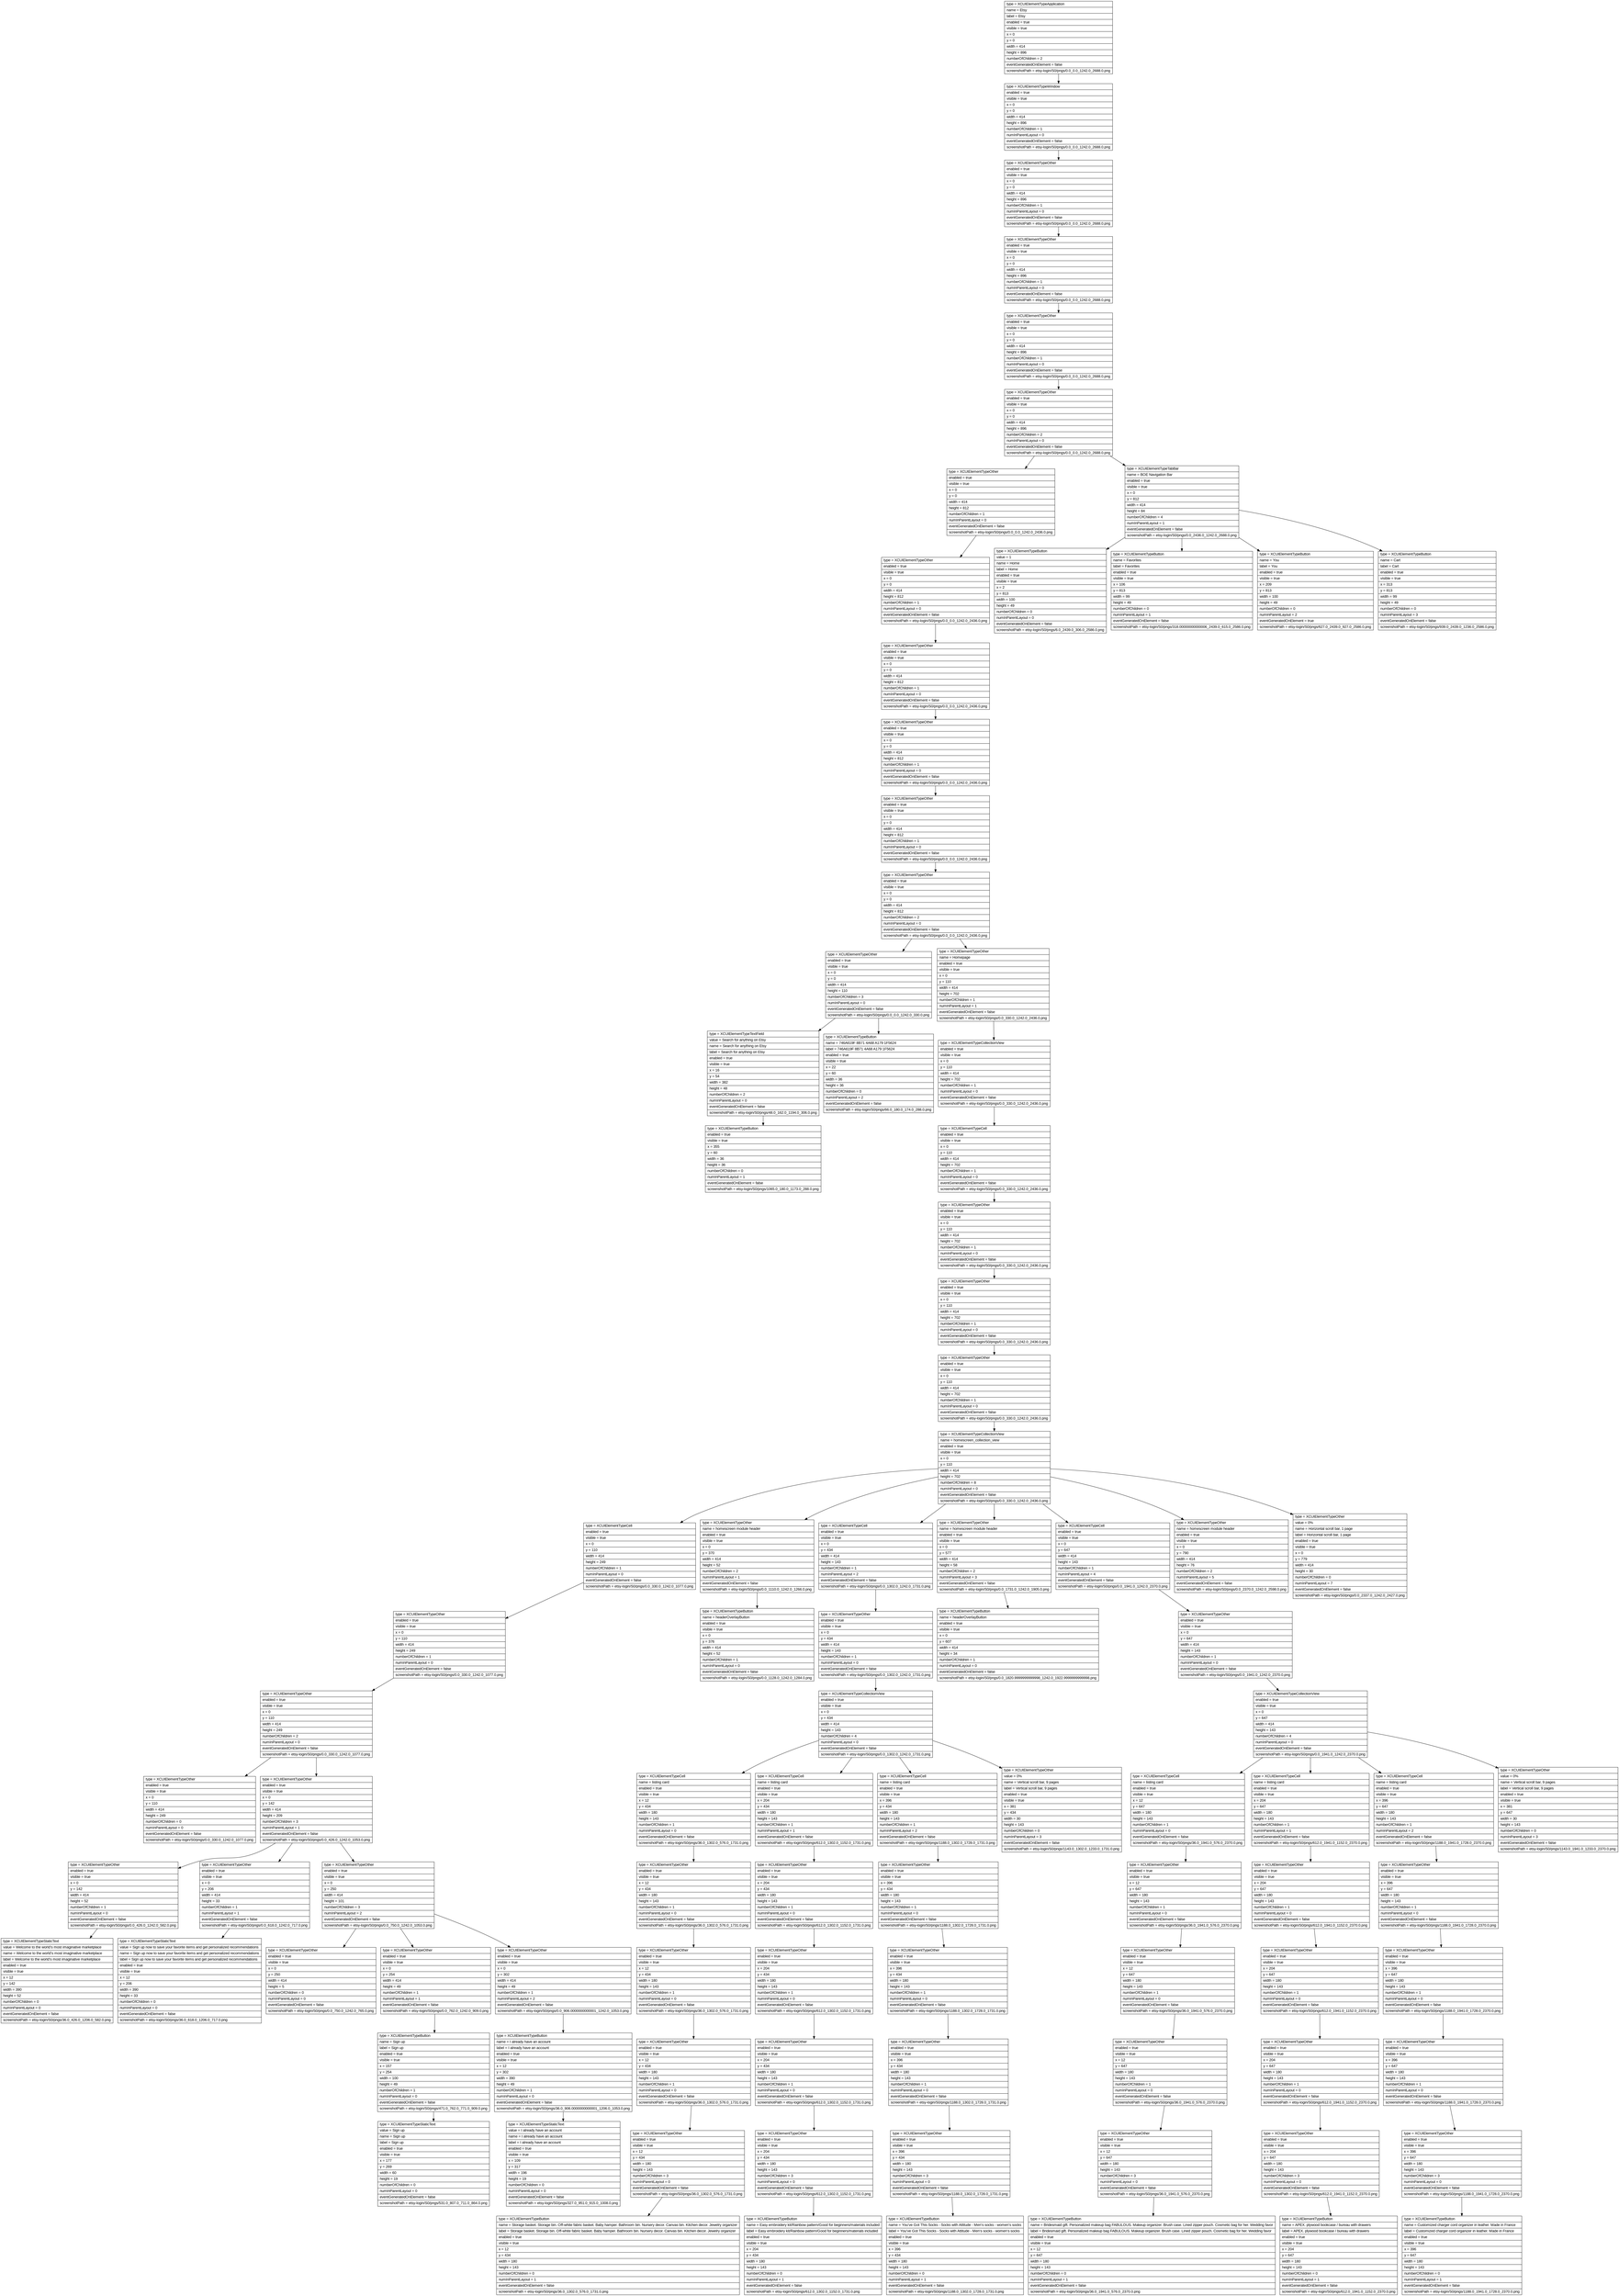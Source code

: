 digraph Layout {

	node [shape=record fontname=Arial];

	0	[label="{type = XCUIElementTypeApplication\l|name = Etsy\l|label = Etsy\l|enabled = true\l|visible = true\l|x = 0\l|y = 0\l|width = 414\l|height = 896\l|numberOfChildren = 2\l|eventGeneratedOnElement = false \l|screenshotPath = etsy-login/S0/pngs/0.0_0.0_1242.0_2688.0.png\l}"]
	1	[label="{type = XCUIElementTypeWindow\l|enabled = true\l|visible = true\l|x = 0\l|y = 0\l|width = 414\l|height = 896\l|numberOfChildren = 1\l|numInParentLayout = 0\l|eventGeneratedOnElement = false \l|screenshotPath = etsy-login/S0/pngs/0.0_0.0_1242.0_2688.0.png\l}"]
	2	[label="{type = XCUIElementTypeOther\l|enabled = true\l|visible = true\l|x = 0\l|y = 0\l|width = 414\l|height = 896\l|numberOfChildren = 1\l|numInParentLayout = 0\l|eventGeneratedOnElement = false \l|screenshotPath = etsy-login/S0/pngs/0.0_0.0_1242.0_2688.0.png\l}"]
	3	[label="{type = XCUIElementTypeOther\l|enabled = true\l|visible = true\l|x = 0\l|y = 0\l|width = 414\l|height = 896\l|numberOfChildren = 1\l|numInParentLayout = 0\l|eventGeneratedOnElement = false \l|screenshotPath = etsy-login/S0/pngs/0.0_0.0_1242.0_2688.0.png\l}"]
	4	[label="{type = XCUIElementTypeOther\l|enabled = true\l|visible = true\l|x = 0\l|y = 0\l|width = 414\l|height = 896\l|numberOfChildren = 1\l|numInParentLayout = 0\l|eventGeneratedOnElement = false \l|screenshotPath = etsy-login/S0/pngs/0.0_0.0_1242.0_2688.0.png\l}"]
	5	[label="{type = XCUIElementTypeOther\l|enabled = true\l|visible = true\l|x = 0\l|y = 0\l|width = 414\l|height = 896\l|numberOfChildren = 2\l|numInParentLayout = 0\l|eventGeneratedOnElement = false \l|screenshotPath = etsy-login/S0/pngs/0.0_0.0_1242.0_2688.0.png\l}"]
	6	[label="{type = XCUIElementTypeOther\l|enabled = true\l|visible = true\l|x = 0\l|y = 0\l|width = 414\l|height = 812\l|numberOfChildren = 1\l|numInParentLayout = 0\l|eventGeneratedOnElement = false \l|screenshotPath = etsy-login/S0/pngs/0.0_0.0_1242.0_2436.0.png\l}"]
	7	[label="{type = XCUIElementTypeTabBar\l|name = BOE Navigation Bar\l|enabled = true\l|visible = true\l|x = 0\l|y = 812\l|width = 414\l|height = 84\l|numberOfChildren = 4\l|numInParentLayout = 1\l|eventGeneratedOnElement = false \l|screenshotPath = etsy-login/S0/pngs/0.0_2436.0_1242.0_2688.0.png\l}"]
	8	[label="{type = XCUIElementTypeOther\l|enabled = true\l|visible = true\l|x = 0\l|y = 0\l|width = 414\l|height = 812\l|numberOfChildren = 1\l|numInParentLayout = 0\l|eventGeneratedOnElement = false \l|screenshotPath = etsy-login/S0/pngs/0.0_0.0_1242.0_2436.0.png\l}"]
	9	[label="{type = XCUIElementTypeButton\l|value = 1\l|name = Home\l|label = Home\l|enabled = true\l|visible = true\l|x = 2\l|y = 813\l|width = 100\l|height = 49\l|numberOfChildren = 0\l|numInParentLayout = 0\l|eventGeneratedOnElement = false \l|screenshotPath = etsy-login/S0/pngs/6.0_2439.0_306.0_2586.0.png\l}"]
	10	[label="{type = XCUIElementTypeButton\l|name = Favorites\l|label = Favorites\l|enabled = true\l|visible = true\l|x = 106\l|y = 813\l|width = 99\l|height = 49\l|numberOfChildren = 0\l|numInParentLayout = 1\l|eventGeneratedOnElement = false \l|screenshotPath = etsy-login/S0/pngs/318.00000000000006_2439.0_615.0_2586.0.png\l}"]
	11	[label="{type = XCUIElementTypeButton\l|name = You\l|label = You\l|enabled = true\l|visible = true\l|x = 209\l|y = 813\l|width = 100\l|height = 49\l|numberOfChildren = 0\l|numInParentLayout = 2\l|eventGeneratedOnElement = true \l|screenshotPath = etsy-login/S0/pngs/627.0_2439.0_927.0_2586.0.png\l}"]
	12	[label="{type = XCUIElementTypeButton\l|name = Cart\l|label = Cart\l|enabled = true\l|visible = true\l|x = 313\l|y = 813\l|width = 99\l|height = 49\l|numberOfChildren = 0\l|numInParentLayout = 3\l|eventGeneratedOnElement = false \l|screenshotPath = etsy-login/S0/pngs/939.0_2439.0_1236.0_2586.0.png\l}"]
	13	[label="{type = XCUIElementTypeOther\l|enabled = true\l|visible = true\l|x = 0\l|y = 0\l|width = 414\l|height = 812\l|numberOfChildren = 1\l|numInParentLayout = 0\l|eventGeneratedOnElement = false \l|screenshotPath = etsy-login/S0/pngs/0.0_0.0_1242.0_2436.0.png\l}"]
	14	[label="{type = XCUIElementTypeOther\l|enabled = true\l|visible = true\l|x = 0\l|y = 0\l|width = 414\l|height = 812\l|numberOfChildren = 1\l|numInParentLayout = 0\l|eventGeneratedOnElement = false \l|screenshotPath = etsy-login/S0/pngs/0.0_0.0_1242.0_2436.0.png\l}"]
	15	[label="{type = XCUIElementTypeOther\l|enabled = true\l|visible = true\l|x = 0\l|y = 0\l|width = 414\l|height = 812\l|numberOfChildren = 1\l|numInParentLayout = 0\l|eventGeneratedOnElement = false \l|screenshotPath = etsy-login/S0/pngs/0.0_0.0_1242.0_2436.0.png\l}"]
	16	[label="{type = XCUIElementTypeOther\l|enabled = true\l|visible = true\l|x = 0\l|y = 0\l|width = 414\l|height = 812\l|numberOfChildren = 2\l|numInParentLayout = 0\l|eventGeneratedOnElement = false \l|screenshotPath = etsy-login/S0/pngs/0.0_0.0_1242.0_2436.0.png\l}"]
	17	[label="{type = XCUIElementTypeOther\l|enabled = true\l|visible = true\l|x = 0\l|y = 0\l|width = 414\l|height = 110\l|numberOfChildren = 3\l|numInParentLayout = 0\l|eventGeneratedOnElement = false \l|screenshotPath = etsy-login/S0/pngs/0.0_0.0_1242.0_330.0.png\l}"]
	18	[label="{type = XCUIElementTypeOther\l|name = Homepage\l|enabled = true\l|visible = true\l|x = 0\l|y = 110\l|width = 414\l|height = 702\l|numberOfChildren = 1\l|numInParentLayout = 1\l|eventGeneratedOnElement = false \l|screenshotPath = etsy-login/S0/pngs/0.0_330.0_1242.0_2436.0.png\l}"]
	19	[label="{type = XCUIElementTypeTextField\l|value = Search for anything on Etsy\l|name = Search for anything on Etsy\l|label = Search for anything on Etsy\l|enabled = true\l|visible = true\l|x = 16\l|y = 54\l|width = 382\l|height = 48\l|numberOfChildren = 2\l|numInParentLayout = 0\l|eventGeneratedOnElement = false \l|screenshotPath = etsy-login/S0/pngs/48.0_162.0_1194.0_306.0.png\l}"]
	20	[label="{type = XCUIElementTypeButton\l|name = 746A619F 8B71 4A68 A179 1F5624\l|label = 746A619F 8B71 4A68 A179 1F5624\l|enabled = true\l|visible = true\l|x = 22\l|y = 60\l|width = 36\l|height = 36\l|numberOfChildren = 0\l|numInParentLayout = 2\l|eventGeneratedOnElement = false \l|screenshotPath = etsy-login/S0/pngs/66.0_180.0_174.0_288.0.png\l}"]
	21	[label="{type = XCUIElementTypeCollectionView\l|enabled = true\l|visible = true\l|x = 0\l|y = 110\l|width = 414\l|height = 702\l|numberOfChildren = 1\l|numInParentLayout = 0\l|eventGeneratedOnElement = false \l|screenshotPath = etsy-login/S0/pngs/0.0_330.0_1242.0_2436.0.png\l}"]
	22	[label="{type = XCUIElementTypeButton\l|enabled = true\l|visible = true\l|x = 355\l|y = 60\l|width = 36\l|height = 36\l|numberOfChildren = 0\l|numInParentLayout = 1\l|eventGeneratedOnElement = false \l|screenshotPath = etsy-login/S0/pngs/1065.0_180.0_1173.0_288.0.png\l}"]
	23	[label="{type = XCUIElementTypeCell\l|enabled = true\l|visible = true\l|x = 0\l|y = 110\l|width = 414\l|height = 702\l|numberOfChildren = 1\l|numInParentLayout = 0\l|eventGeneratedOnElement = false \l|screenshotPath = etsy-login/S0/pngs/0.0_330.0_1242.0_2436.0.png\l}"]
	24	[label="{type = XCUIElementTypeOther\l|enabled = true\l|visible = true\l|x = 0\l|y = 110\l|width = 414\l|height = 702\l|numberOfChildren = 1\l|numInParentLayout = 0\l|eventGeneratedOnElement = false \l|screenshotPath = etsy-login/S0/pngs/0.0_330.0_1242.0_2436.0.png\l}"]
	25	[label="{type = XCUIElementTypeOther\l|enabled = true\l|visible = true\l|x = 0\l|y = 110\l|width = 414\l|height = 702\l|numberOfChildren = 1\l|numInParentLayout = 0\l|eventGeneratedOnElement = false \l|screenshotPath = etsy-login/S0/pngs/0.0_330.0_1242.0_2436.0.png\l}"]
	26	[label="{type = XCUIElementTypeOther\l|enabled = true\l|visible = true\l|x = 0\l|y = 110\l|width = 414\l|height = 702\l|numberOfChildren = 1\l|numInParentLayout = 0\l|eventGeneratedOnElement = false \l|screenshotPath = etsy-login/S0/pngs/0.0_330.0_1242.0_2436.0.png\l}"]
	27	[label="{type = XCUIElementTypeCollectionView\l|name = homescreen_collection_view\l|enabled = true\l|visible = true\l|x = 0\l|y = 110\l|width = 414\l|height = 702\l|numberOfChildren = 8\l|numInParentLayout = 0\l|eventGeneratedOnElement = false \l|screenshotPath = etsy-login/S0/pngs/0.0_330.0_1242.0_2436.0.png\l}"]
	28	[label="{type = XCUIElementTypeCell\l|enabled = true\l|visible = true\l|x = 0\l|y = 110\l|width = 414\l|height = 249\l|numberOfChildren = 1\l|numInParentLayout = 0\l|eventGeneratedOnElement = false \l|screenshotPath = etsy-login/S0/pngs/0.0_330.0_1242.0_1077.0.png\l}"]
	29	[label="{type = XCUIElementTypeOther\l|name = homescreen module header\l|enabled = true\l|visible = true\l|x = 0\l|y = 370\l|width = 414\l|height = 52\l|numberOfChildren = 2\l|numInParentLayout = 1\l|eventGeneratedOnElement = false \l|screenshotPath = etsy-login/S0/pngs/0.0_1110.0_1242.0_1266.0.png\l}"]
	30	[label="{type = XCUIElementTypeCell\l|enabled = true\l|visible = true\l|x = 0\l|y = 434\l|width = 414\l|height = 143\l|numberOfChildren = 1\l|numInParentLayout = 2\l|eventGeneratedOnElement = false \l|screenshotPath = etsy-login/S0/pngs/0.0_1302.0_1242.0_1731.0.png\l}"]
	31	[label="{type = XCUIElementTypeOther\l|name = homescreen module header\l|enabled = true\l|visible = true\l|x = 0\l|y = 577\l|width = 414\l|height = 58\l|numberOfChildren = 2\l|numInParentLayout = 3\l|eventGeneratedOnElement = false \l|screenshotPath = etsy-login/S0/pngs/0.0_1731.0_1242.0_1905.0.png\l}"]
	32	[label="{type = XCUIElementTypeCell\l|enabled = true\l|visible = true\l|x = 0\l|y = 647\l|width = 414\l|height = 143\l|numberOfChildren = 1\l|numInParentLayout = 4\l|eventGeneratedOnElement = false \l|screenshotPath = etsy-login/S0/pngs/0.0_1941.0_1242.0_2370.0.png\l}"]
	33	[label="{type = XCUIElementTypeOther\l|name = homescreen module header\l|enabled = true\l|visible = true\l|x = 0\l|y = 790\l|width = 414\l|height = 76\l|numberOfChildren = 2\l|numInParentLayout = 5\l|eventGeneratedOnElement = false \l|screenshotPath = etsy-login/S0/pngs/0.0_2370.0_1242.0_2598.0.png\l}"]
	34	[label="{type = XCUIElementTypeOther\l|value = 0%\l|name = Horizontal scroll bar, 1 page\l|label = Horizontal scroll bar, 1 page\l|enabled = true\l|visible = true\l|x = 0\l|y = 779\l|width = 414\l|height = 30\l|numberOfChildren = 0\l|numInParentLayout = 7\l|eventGeneratedOnElement = false \l|screenshotPath = etsy-login/S0/pngs/0.0_2337.0_1242.0_2427.0.png\l}"]
	35	[label="{type = XCUIElementTypeOther\l|enabled = true\l|visible = true\l|x = 0\l|y = 110\l|width = 414\l|height = 249\l|numberOfChildren = 1\l|numInParentLayout = 0\l|eventGeneratedOnElement = false \l|screenshotPath = etsy-login/S0/pngs/0.0_330.0_1242.0_1077.0.png\l}"]
	36	[label="{type = XCUIElementTypeButton\l|name = headerOverlayButton\l|enabled = true\l|visible = true\l|x = 0\l|y = 376\l|width = 414\l|height = 52\l|numberOfChildren = 1\l|numInParentLayout = 0\l|eventGeneratedOnElement = false \l|screenshotPath = etsy-login/S0/pngs/0.0_1128.0_1242.0_1284.0.png\l}"]
	37	[label="{type = XCUIElementTypeOther\l|enabled = true\l|visible = true\l|x = 0\l|y = 434\l|width = 414\l|height = 143\l|numberOfChildren = 1\l|numInParentLayout = 0\l|eventGeneratedOnElement = false \l|screenshotPath = etsy-login/S0/pngs/0.0_1302.0_1242.0_1731.0.png\l}"]
	38	[label="{type = XCUIElementTypeButton\l|name = headerOverlayButton\l|enabled = true\l|visible = true\l|x = 0\l|y = 607\l|width = 414\l|height = 34\l|numberOfChildren = 1\l|numInParentLayout = 0\l|eventGeneratedOnElement = false \l|screenshotPath = etsy-login/S0/pngs/0.0_1820.9999999999998_1242.0_1922.9999999999998.png\l}"]
	39	[label="{type = XCUIElementTypeOther\l|enabled = true\l|visible = true\l|x = 0\l|y = 647\l|width = 414\l|height = 143\l|numberOfChildren = 1\l|numInParentLayout = 0\l|eventGeneratedOnElement = false \l|screenshotPath = etsy-login/S0/pngs/0.0_1941.0_1242.0_2370.0.png\l}"]
	40	[label="{type = XCUIElementTypeOther\l|enabled = true\l|visible = true\l|x = 0\l|y = 110\l|width = 414\l|height = 249\l|numberOfChildren = 2\l|numInParentLayout = 0\l|eventGeneratedOnElement = false \l|screenshotPath = etsy-login/S0/pngs/0.0_330.0_1242.0_1077.0.png\l}"]
	41	[label="{type = XCUIElementTypeCollectionView\l|enabled = true\l|visible = true\l|x = 0\l|y = 434\l|width = 414\l|height = 143\l|numberOfChildren = 4\l|numInParentLayout = 0\l|eventGeneratedOnElement = false \l|screenshotPath = etsy-login/S0/pngs/0.0_1302.0_1242.0_1731.0.png\l}"]
	42	[label="{type = XCUIElementTypeCollectionView\l|enabled = true\l|visible = true\l|x = 0\l|y = 647\l|width = 414\l|height = 143\l|numberOfChildren = 4\l|numInParentLayout = 0\l|eventGeneratedOnElement = false \l|screenshotPath = etsy-login/S0/pngs/0.0_1941.0_1242.0_2370.0.png\l}"]
	43	[label="{type = XCUIElementTypeOther\l|enabled = true\l|visible = true\l|x = 0\l|y = 110\l|width = 414\l|height = 249\l|numberOfChildren = 0\l|numInParentLayout = 0\l|eventGeneratedOnElement = false \l|screenshotPath = etsy-login/S0/pngs/0.0_330.0_1242.0_1077.0.png\l}"]
	44	[label="{type = XCUIElementTypeOther\l|enabled = true\l|visible = true\l|x = 0\l|y = 142\l|width = 414\l|height = 209\l|numberOfChildren = 3\l|numInParentLayout = 1\l|eventGeneratedOnElement = false \l|screenshotPath = etsy-login/S0/pngs/0.0_426.0_1242.0_1053.0.png\l}"]
	45	[label="{type = XCUIElementTypeCell\l|name = listing card\l|enabled = true\l|visible = true\l|x = 12\l|y = 434\l|width = 180\l|height = 143\l|numberOfChildren = 1\l|numInParentLayout = 0\l|eventGeneratedOnElement = false \l|screenshotPath = etsy-login/S0/pngs/36.0_1302.0_576.0_1731.0.png\l}"]
	46	[label="{type = XCUIElementTypeCell\l|name = listing card\l|enabled = true\l|visible = true\l|x = 204\l|y = 434\l|width = 180\l|height = 143\l|numberOfChildren = 1\l|numInParentLayout = 1\l|eventGeneratedOnElement = false \l|screenshotPath = etsy-login/S0/pngs/612.0_1302.0_1152.0_1731.0.png\l}"]
	47	[label="{type = XCUIElementTypeCell\l|name = listing card\l|enabled = true\l|visible = true\l|x = 396\l|y = 434\l|width = 180\l|height = 143\l|numberOfChildren = 1\l|numInParentLayout = 2\l|eventGeneratedOnElement = false \l|screenshotPath = etsy-login/S0/pngs/1188.0_1302.0_1728.0_1731.0.png\l}"]
	48	[label="{type = XCUIElementTypeOther\l|value = 0%\l|name = Vertical scroll bar, 9 pages\l|label = Vertical scroll bar, 9 pages\l|enabled = true\l|visible = true\l|x = 381\l|y = 434\l|width = 30\l|height = 143\l|numberOfChildren = 0\l|numInParentLayout = 3\l|eventGeneratedOnElement = false \l|screenshotPath = etsy-login/S0/pngs/1143.0_1302.0_1233.0_1731.0.png\l}"]
	49	[label="{type = XCUIElementTypeCell\l|name = listing card\l|enabled = true\l|visible = true\l|x = 12\l|y = 647\l|width = 180\l|height = 143\l|numberOfChildren = 1\l|numInParentLayout = 0\l|eventGeneratedOnElement = false \l|screenshotPath = etsy-login/S0/pngs/36.0_1941.0_576.0_2370.0.png\l}"]
	50	[label="{type = XCUIElementTypeCell\l|name = listing card\l|enabled = true\l|visible = true\l|x = 204\l|y = 647\l|width = 180\l|height = 143\l|numberOfChildren = 1\l|numInParentLayout = 1\l|eventGeneratedOnElement = false \l|screenshotPath = etsy-login/S0/pngs/612.0_1941.0_1152.0_2370.0.png\l}"]
	51	[label="{type = XCUIElementTypeCell\l|name = listing card\l|enabled = true\l|visible = true\l|x = 396\l|y = 647\l|width = 180\l|height = 143\l|numberOfChildren = 1\l|numInParentLayout = 2\l|eventGeneratedOnElement = false \l|screenshotPath = etsy-login/S0/pngs/1188.0_1941.0_1728.0_2370.0.png\l}"]
	52	[label="{type = XCUIElementTypeOther\l|value = 0%\l|name = Vertical scroll bar, 9 pages\l|label = Vertical scroll bar, 9 pages\l|enabled = true\l|visible = true\l|x = 381\l|y = 647\l|width = 30\l|height = 143\l|numberOfChildren = 0\l|numInParentLayout = 3\l|eventGeneratedOnElement = false \l|screenshotPath = etsy-login/S0/pngs/1143.0_1941.0_1233.0_2370.0.png\l}"]
	53	[label="{type = XCUIElementTypeOther\l|enabled = true\l|visible = true\l|x = 0\l|y = 142\l|width = 414\l|height = 52\l|numberOfChildren = 1\l|numInParentLayout = 0\l|eventGeneratedOnElement = false \l|screenshotPath = etsy-login/S0/pngs/0.0_426.0_1242.0_582.0.png\l}"]
	54	[label="{type = XCUIElementTypeOther\l|enabled = true\l|visible = true\l|x = 0\l|y = 206\l|width = 414\l|height = 33\l|numberOfChildren = 1\l|numInParentLayout = 1\l|eventGeneratedOnElement = false \l|screenshotPath = etsy-login/S0/pngs/0.0_618.0_1242.0_717.0.png\l}"]
	55	[label="{type = XCUIElementTypeOther\l|enabled = true\l|visible = true\l|x = 0\l|y = 250\l|width = 414\l|height = 101\l|numberOfChildren = 3\l|numInParentLayout = 2\l|eventGeneratedOnElement = false \l|screenshotPath = etsy-login/S0/pngs/0.0_750.0_1242.0_1053.0.png\l}"]
	56	[label="{type = XCUIElementTypeOther\l|enabled = true\l|visible = true\l|x = 12\l|y = 434\l|width = 180\l|height = 143\l|numberOfChildren = 1\l|numInParentLayout = 0\l|eventGeneratedOnElement = false \l|screenshotPath = etsy-login/S0/pngs/36.0_1302.0_576.0_1731.0.png\l}"]
	57	[label="{type = XCUIElementTypeOther\l|enabled = true\l|visible = true\l|x = 204\l|y = 434\l|width = 180\l|height = 143\l|numberOfChildren = 1\l|numInParentLayout = 0\l|eventGeneratedOnElement = false \l|screenshotPath = etsy-login/S0/pngs/612.0_1302.0_1152.0_1731.0.png\l}"]
	58	[label="{type = XCUIElementTypeOther\l|enabled = true\l|visible = true\l|x = 396\l|y = 434\l|width = 180\l|height = 143\l|numberOfChildren = 1\l|numInParentLayout = 0\l|eventGeneratedOnElement = false \l|screenshotPath = etsy-login/S0/pngs/1188.0_1302.0_1728.0_1731.0.png\l}"]
	59	[label="{type = XCUIElementTypeOther\l|enabled = true\l|visible = true\l|x = 12\l|y = 647\l|width = 180\l|height = 143\l|numberOfChildren = 1\l|numInParentLayout = 0\l|eventGeneratedOnElement = false \l|screenshotPath = etsy-login/S0/pngs/36.0_1941.0_576.0_2370.0.png\l}"]
	60	[label="{type = XCUIElementTypeOther\l|enabled = true\l|visible = true\l|x = 204\l|y = 647\l|width = 180\l|height = 143\l|numberOfChildren = 1\l|numInParentLayout = 0\l|eventGeneratedOnElement = false \l|screenshotPath = etsy-login/S0/pngs/612.0_1941.0_1152.0_2370.0.png\l}"]
	61	[label="{type = XCUIElementTypeOther\l|enabled = true\l|visible = true\l|x = 396\l|y = 647\l|width = 180\l|height = 143\l|numberOfChildren = 1\l|numInParentLayout = 0\l|eventGeneratedOnElement = false \l|screenshotPath = etsy-login/S0/pngs/1188.0_1941.0_1728.0_2370.0.png\l}"]
	62	[label="{type = XCUIElementTypeStaticText\l|value = Welcome to the world's most imaginative marketplace\l|name = Welcome to the world's most imaginative marketplace\l|label = Welcome to the world's most imaginative marketplace\l|enabled = true\l|visible = true\l|x = 12\l|y = 142\l|width = 390\l|height = 52\l|numberOfChildren = 0\l|numInParentLayout = 0\l|eventGeneratedOnElement = false \l|screenshotPath = etsy-login/S0/pngs/36.0_426.0_1206.0_582.0.png\l}"]
	63	[label="{type = XCUIElementTypeStaticText\l|value = Sign up now to save your favorite items and get personalized recommendations\l|name = Sign up now to save your favorite items and get personalized recommendations\l|label = Sign up now to save your favorite items and get personalized recommendations\l|enabled = true\l|visible = true\l|x = 12\l|y = 206\l|width = 390\l|height = 33\l|numberOfChildren = 0\l|numInParentLayout = 0\l|eventGeneratedOnElement = false \l|screenshotPath = etsy-login/S0/pngs/36.0_618.0_1206.0_717.0.png\l}"]
	64	[label="{type = XCUIElementTypeOther\l|enabled = true\l|visible = true\l|x = 0\l|y = 250\l|width = 414\l|height = 5\l|numberOfChildren = 0\l|numInParentLayout = 0\l|eventGeneratedOnElement = false \l|screenshotPath = etsy-login/S0/pngs/0.0_750.0_1242.0_765.0.png\l}"]
	65	[label="{type = XCUIElementTypeOther\l|enabled = true\l|visible = true\l|x = 0\l|y = 254\l|width = 414\l|height = 49\l|numberOfChildren = 1\l|numInParentLayout = 1\l|eventGeneratedOnElement = false \l|screenshotPath = etsy-login/S0/pngs/0.0_762.0_1242.0_909.0.png\l}"]
	66	[label="{type = XCUIElementTypeOther\l|enabled = true\l|visible = true\l|x = 0\l|y = 302\l|width = 414\l|height = 49\l|numberOfChildren = 1\l|numInParentLayout = 2\l|eventGeneratedOnElement = false \l|screenshotPath = etsy-login/S0/pngs/0.0_906.0000000000001_1242.0_1053.0.png\l}"]
	67	[label="{type = XCUIElementTypeOther\l|enabled = true\l|visible = true\l|x = 12\l|y = 434\l|width = 180\l|height = 143\l|numberOfChildren = 1\l|numInParentLayout = 0\l|eventGeneratedOnElement = false \l|screenshotPath = etsy-login/S0/pngs/36.0_1302.0_576.0_1731.0.png\l}"]
	68	[label="{type = XCUIElementTypeOther\l|enabled = true\l|visible = true\l|x = 204\l|y = 434\l|width = 180\l|height = 143\l|numberOfChildren = 1\l|numInParentLayout = 0\l|eventGeneratedOnElement = false \l|screenshotPath = etsy-login/S0/pngs/612.0_1302.0_1152.0_1731.0.png\l}"]
	69	[label="{type = XCUIElementTypeOther\l|enabled = true\l|visible = true\l|x = 396\l|y = 434\l|width = 180\l|height = 143\l|numberOfChildren = 1\l|numInParentLayout = 0\l|eventGeneratedOnElement = false \l|screenshotPath = etsy-login/S0/pngs/1188.0_1302.0_1728.0_1731.0.png\l}"]
	70	[label="{type = XCUIElementTypeOther\l|enabled = true\l|visible = true\l|x = 12\l|y = 647\l|width = 180\l|height = 143\l|numberOfChildren = 1\l|numInParentLayout = 0\l|eventGeneratedOnElement = false \l|screenshotPath = etsy-login/S0/pngs/36.0_1941.0_576.0_2370.0.png\l}"]
	71	[label="{type = XCUIElementTypeOther\l|enabled = true\l|visible = true\l|x = 204\l|y = 647\l|width = 180\l|height = 143\l|numberOfChildren = 1\l|numInParentLayout = 0\l|eventGeneratedOnElement = false \l|screenshotPath = etsy-login/S0/pngs/612.0_1941.0_1152.0_2370.0.png\l}"]
	72	[label="{type = XCUIElementTypeOther\l|enabled = true\l|visible = true\l|x = 396\l|y = 647\l|width = 180\l|height = 143\l|numberOfChildren = 1\l|numInParentLayout = 0\l|eventGeneratedOnElement = false \l|screenshotPath = etsy-login/S0/pngs/1188.0_1941.0_1728.0_2370.0.png\l}"]
	73	[label="{type = XCUIElementTypeButton\l|name = Sign up\l|label = Sign up\l|enabled = true\l|visible = true\l|x = 157\l|y = 254\l|width = 100\l|height = 49\l|numberOfChildren = 1\l|numInParentLayout = 0\l|eventGeneratedOnElement = false \l|screenshotPath = etsy-login/S0/pngs/471.0_762.0_771.0_909.0.png\l}"]
	74	[label="{type = XCUIElementTypeButton\l|name = I already have an account\l|label = I already have an account\l|enabled = true\l|visible = true\l|x = 12\l|y = 302\l|width = 390\l|height = 49\l|numberOfChildren = 1\l|numInParentLayout = 0\l|eventGeneratedOnElement = false \l|screenshotPath = etsy-login/S0/pngs/36.0_906.0000000000001_1206.0_1053.0.png\l}"]
	75	[label="{type = XCUIElementTypeOther\l|enabled = true\l|visible = true\l|x = 12\l|y = 434\l|width = 180\l|height = 143\l|numberOfChildren = 1\l|numInParentLayout = 0\l|eventGeneratedOnElement = false \l|screenshotPath = etsy-login/S0/pngs/36.0_1302.0_576.0_1731.0.png\l}"]
	76	[label="{type = XCUIElementTypeOther\l|enabled = true\l|visible = true\l|x = 204\l|y = 434\l|width = 180\l|height = 143\l|numberOfChildren = 1\l|numInParentLayout = 0\l|eventGeneratedOnElement = false \l|screenshotPath = etsy-login/S0/pngs/612.0_1302.0_1152.0_1731.0.png\l}"]
	77	[label="{type = XCUIElementTypeOther\l|enabled = true\l|visible = true\l|x = 396\l|y = 434\l|width = 180\l|height = 143\l|numberOfChildren = 1\l|numInParentLayout = 0\l|eventGeneratedOnElement = false \l|screenshotPath = etsy-login/S0/pngs/1188.0_1302.0_1728.0_1731.0.png\l}"]
	78	[label="{type = XCUIElementTypeOther\l|enabled = true\l|visible = true\l|x = 12\l|y = 647\l|width = 180\l|height = 143\l|numberOfChildren = 1\l|numInParentLayout = 0\l|eventGeneratedOnElement = false \l|screenshotPath = etsy-login/S0/pngs/36.0_1941.0_576.0_2370.0.png\l}"]
	79	[label="{type = XCUIElementTypeOther\l|enabled = true\l|visible = true\l|x = 204\l|y = 647\l|width = 180\l|height = 143\l|numberOfChildren = 1\l|numInParentLayout = 0\l|eventGeneratedOnElement = false \l|screenshotPath = etsy-login/S0/pngs/612.0_1941.0_1152.0_2370.0.png\l}"]
	80	[label="{type = XCUIElementTypeOther\l|enabled = true\l|visible = true\l|x = 396\l|y = 647\l|width = 180\l|height = 143\l|numberOfChildren = 1\l|numInParentLayout = 0\l|eventGeneratedOnElement = false \l|screenshotPath = etsy-login/S0/pngs/1188.0_1941.0_1728.0_2370.0.png\l}"]
	81	[label="{type = XCUIElementTypeStaticText\l|value = Sign up\l|name = Sign up\l|label = Sign up\l|enabled = true\l|visible = true\l|x = 177\l|y = 269\l|width = 60\l|height = 19\l|numberOfChildren = 0\l|numInParentLayout = 0\l|eventGeneratedOnElement = false \l|screenshotPath = etsy-login/S0/pngs/531.0_807.0_711.0_864.0.png\l}"]
	82	[label="{type = XCUIElementTypeStaticText\l|value = I already have an account\l|name = I already have an account\l|label = I already have an account\l|enabled = true\l|visible = true\l|x = 109\l|y = 317\l|width = 196\l|height = 19\l|numberOfChildren = 0\l|numInParentLayout = 0\l|eventGeneratedOnElement = false \l|screenshotPath = etsy-login/S0/pngs/327.0_951.0_915.0_1008.0.png\l}"]
	83	[label="{type = XCUIElementTypeOther\l|enabled = true\l|visible = true\l|x = 12\l|y = 434\l|width = 180\l|height = 143\l|numberOfChildren = 3\l|numInParentLayout = 0\l|eventGeneratedOnElement = false \l|screenshotPath = etsy-login/S0/pngs/36.0_1302.0_576.0_1731.0.png\l}"]
	84	[label="{type = XCUIElementTypeOther\l|enabled = true\l|visible = true\l|x = 204\l|y = 434\l|width = 180\l|height = 143\l|numberOfChildren = 3\l|numInParentLayout = 0\l|eventGeneratedOnElement = false \l|screenshotPath = etsy-login/S0/pngs/612.0_1302.0_1152.0_1731.0.png\l}"]
	85	[label="{type = XCUIElementTypeOther\l|enabled = true\l|visible = true\l|x = 396\l|y = 434\l|width = 180\l|height = 143\l|numberOfChildren = 3\l|numInParentLayout = 0\l|eventGeneratedOnElement = false \l|screenshotPath = etsy-login/S0/pngs/1188.0_1302.0_1728.0_1731.0.png\l}"]
	86	[label="{type = XCUIElementTypeOther\l|enabled = true\l|visible = true\l|x = 12\l|y = 647\l|width = 180\l|height = 143\l|numberOfChildren = 3\l|numInParentLayout = 0\l|eventGeneratedOnElement = false \l|screenshotPath = etsy-login/S0/pngs/36.0_1941.0_576.0_2370.0.png\l}"]
	87	[label="{type = XCUIElementTypeOther\l|enabled = true\l|visible = true\l|x = 204\l|y = 647\l|width = 180\l|height = 143\l|numberOfChildren = 3\l|numInParentLayout = 0\l|eventGeneratedOnElement = false \l|screenshotPath = etsy-login/S0/pngs/612.0_1941.0_1152.0_2370.0.png\l}"]
	88	[label="{type = XCUIElementTypeOther\l|enabled = true\l|visible = true\l|x = 396\l|y = 647\l|width = 180\l|height = 143\l|numberOfChildren = 3\l|numInParentLayout = 0\l|eventGeneratedOnElement = false \l|screenshotPath = etsy-login/S0/pngs/1188.0_1941.0_1728.0_2370.0.png\l}"]
	89	[label="{type = XCUIElementTypeButton\l|name = Storage basket. Storage bin. Off-white fabric basket. Baby hamper. Bathroom bin. Nursery decor. Canvas bin. Kitchen decor. Jewelry organizer\l|label = Storage basket. Storage bin. Off-white fabric basket. Baby hamper. Bathroom bin. Nursery decor. Canvas bin. Kitchen decor. Jewelry organizer\l|enabled = true\l|visible = true\l|x = 12\l|y = 434\l|width = 180\l|height = 143\l|numberOfChildren = 0\l|numInParentLayout = 1\l|eventGeneratedOnElement = false \l|screenshotPath = etsy-login/S0/pngs/36.0_1302.0_576.0_1731.0.png\l}"]
	90	[label="{type = XCUIElementTypeButton\l|name = Easy embroidery kit/Rainbow pattern/Good for beginners/materials included\l|label = Easy embroidery kit/Rainbow pattern/Good for beginners/materials included\l|enabled = true\l|visible = true\l|x = 204\l|y = 434\l|width = 180\l|height = 143\l|numberOfChildren = 0\l|numInParentLayout = 1\l|eventGeneratedOnElement = false \l|screenshotPath = etsy-login/S0/pngs/612.0_1302.0_1152.0_1731.0.png\l}"]
	91	[label="{type = XCUIElementTypeButton\l|name = You've Got This Socks - Socks with Attitude - Men's socks - women's socks\l|label = You've Got This Socks - Socks with Attitude - Men's socks - women's socks\l|enabled = true\l|visible = true\l|x = 396\l|y = 434\l|width = 180\l|height = 143\l|numberOfChildren = 0\l|numInParentLayout = 1\l|eventGeneratedOnElement = false \l|screenshotPath = etsy-login/S0/pngs/1188.0_1302.0_1728.0_1731.0.png\l}"]
	92	[label="{type = XCUIElementTypeButton\l|name = Bridesmaid gift. Personalized makeup bag FABULOUS. Makeup organizer. Brush case. Lined zipper pouch. Cosmetic bag for her. Wedding favor\l|label = Bridesmaid gift. Personalized makeup bag FABULOUS. Makeup organizer. Brush case. Lined zipper pouch. Cosmetic bag for her. Wedding favor\l|enabled = true\l|visible = true\l|x = 12\l|y = 647\l|width = 180\l|height = 143\l|numberOfChildren = 0\l|numInParentLayout = 1\l|eventGeneratedOnElement = false \l|screenshotPath = etsy-login/S0/pngs/36.0_1941.0_576.0_2370.0.png\l}"]
	93	[label="{type = XCUIElementTypeButton\l|name = APEX. plywood bookcase / bureau with drawers\l|label = APEX. plywood bookcase / bureau with drawers\l|enabled = true\l|visible = true\l|x = 204\l|y = 647\l|width = 180\l|height = 143\l|numberOfChildren = 0\l|numInParentLayout = 1\l|eventGeneratedOnElement = false \l|screenshotPath = etsy-login/S0/pngs/612.0_1941.0_1152.0_2370.0.png\l}"]
	94	[label="{type = XCUIElementTypeButton\l|name = Customized charger cord organizer in leather. Made in France\l|label = Customized charger cord organizer in leather. Made in France\l|enabled = true\l|visible = true\l|x = 396\l|y = 647\l|width = 180\l|height = 143\l|numberOfChildren = 0\l|numInParentLayout = 1\l|eventGeneratedOnElement = false \l|screenshotPath = etsy-login/S0/pngs/1188.0_1941.0_1728.0_2370.0.png\l}"]


	0 -> 1
	1 -> 2
	2 -> 3
	3 -> 4
	4 -> 5
	5 -> 6
	5 -> 7
	6 -> 8
	7 -> 9
	7 -> 10
	7 -> 11
	7 -> 12
	8 -> 13
	13 -> 14
	14 -> 15
	15 -> 16
	16 -> 17
	16 -> 18
	17 -> 19
	17 -> 20
	18 -> 21
	19 -> 22
	21 -> 23
	23 -> 24
	24 -> 25
	25 -> 26
	26 -> 27
	27 -> 28
	27 -> 29
	27 -> 30
	27 -> 31
	27 -> 32
	27 -> 33
	27 -> 34
	28 -> 35
	29 -> 36
	30 -> 37
	31 -> 38
	32 -> 39
	35 -> 40
	37 -> 41
	39 -> 42
	40 -> 43
	40 -> 44
	41 -> 45
	41 -> 46
	41 -> 47
	41 -> 48
	42 -> 49
	42 -> 50
	42 -> 51
	42 -> 52
	44 -> 53
	44 -> 54
	44 -> 55
	45 -> 56
	46 -> 57
	47 -> 58
	49 -> 59
	50 -> 60
	51 -> 61
	53 -> 62
	54 -> 63
	55 -> 64
	55 -> 65
	55 -> 66
	56 -> 67
	57 -> 68
	58 -> 69
	59 -> 70
	60 -> 71
	61 -> 72
	65 -> 73
	66 -> 74
	67 -> 75
	68 -> 76
	69 -> 77
	70 -> 78
	71 -> 79
	72 -> 80
	73 -> 81
	74 -> 82
	75 -> 83
	76 -> 84
	77 -> 85
	78 -> 86
	79 -> 87
	80 -> 88
	83 -> 89
	84 -> 90
	85 -> 91
	86 -> 92
	87 -> 93
	88 -> 94


}